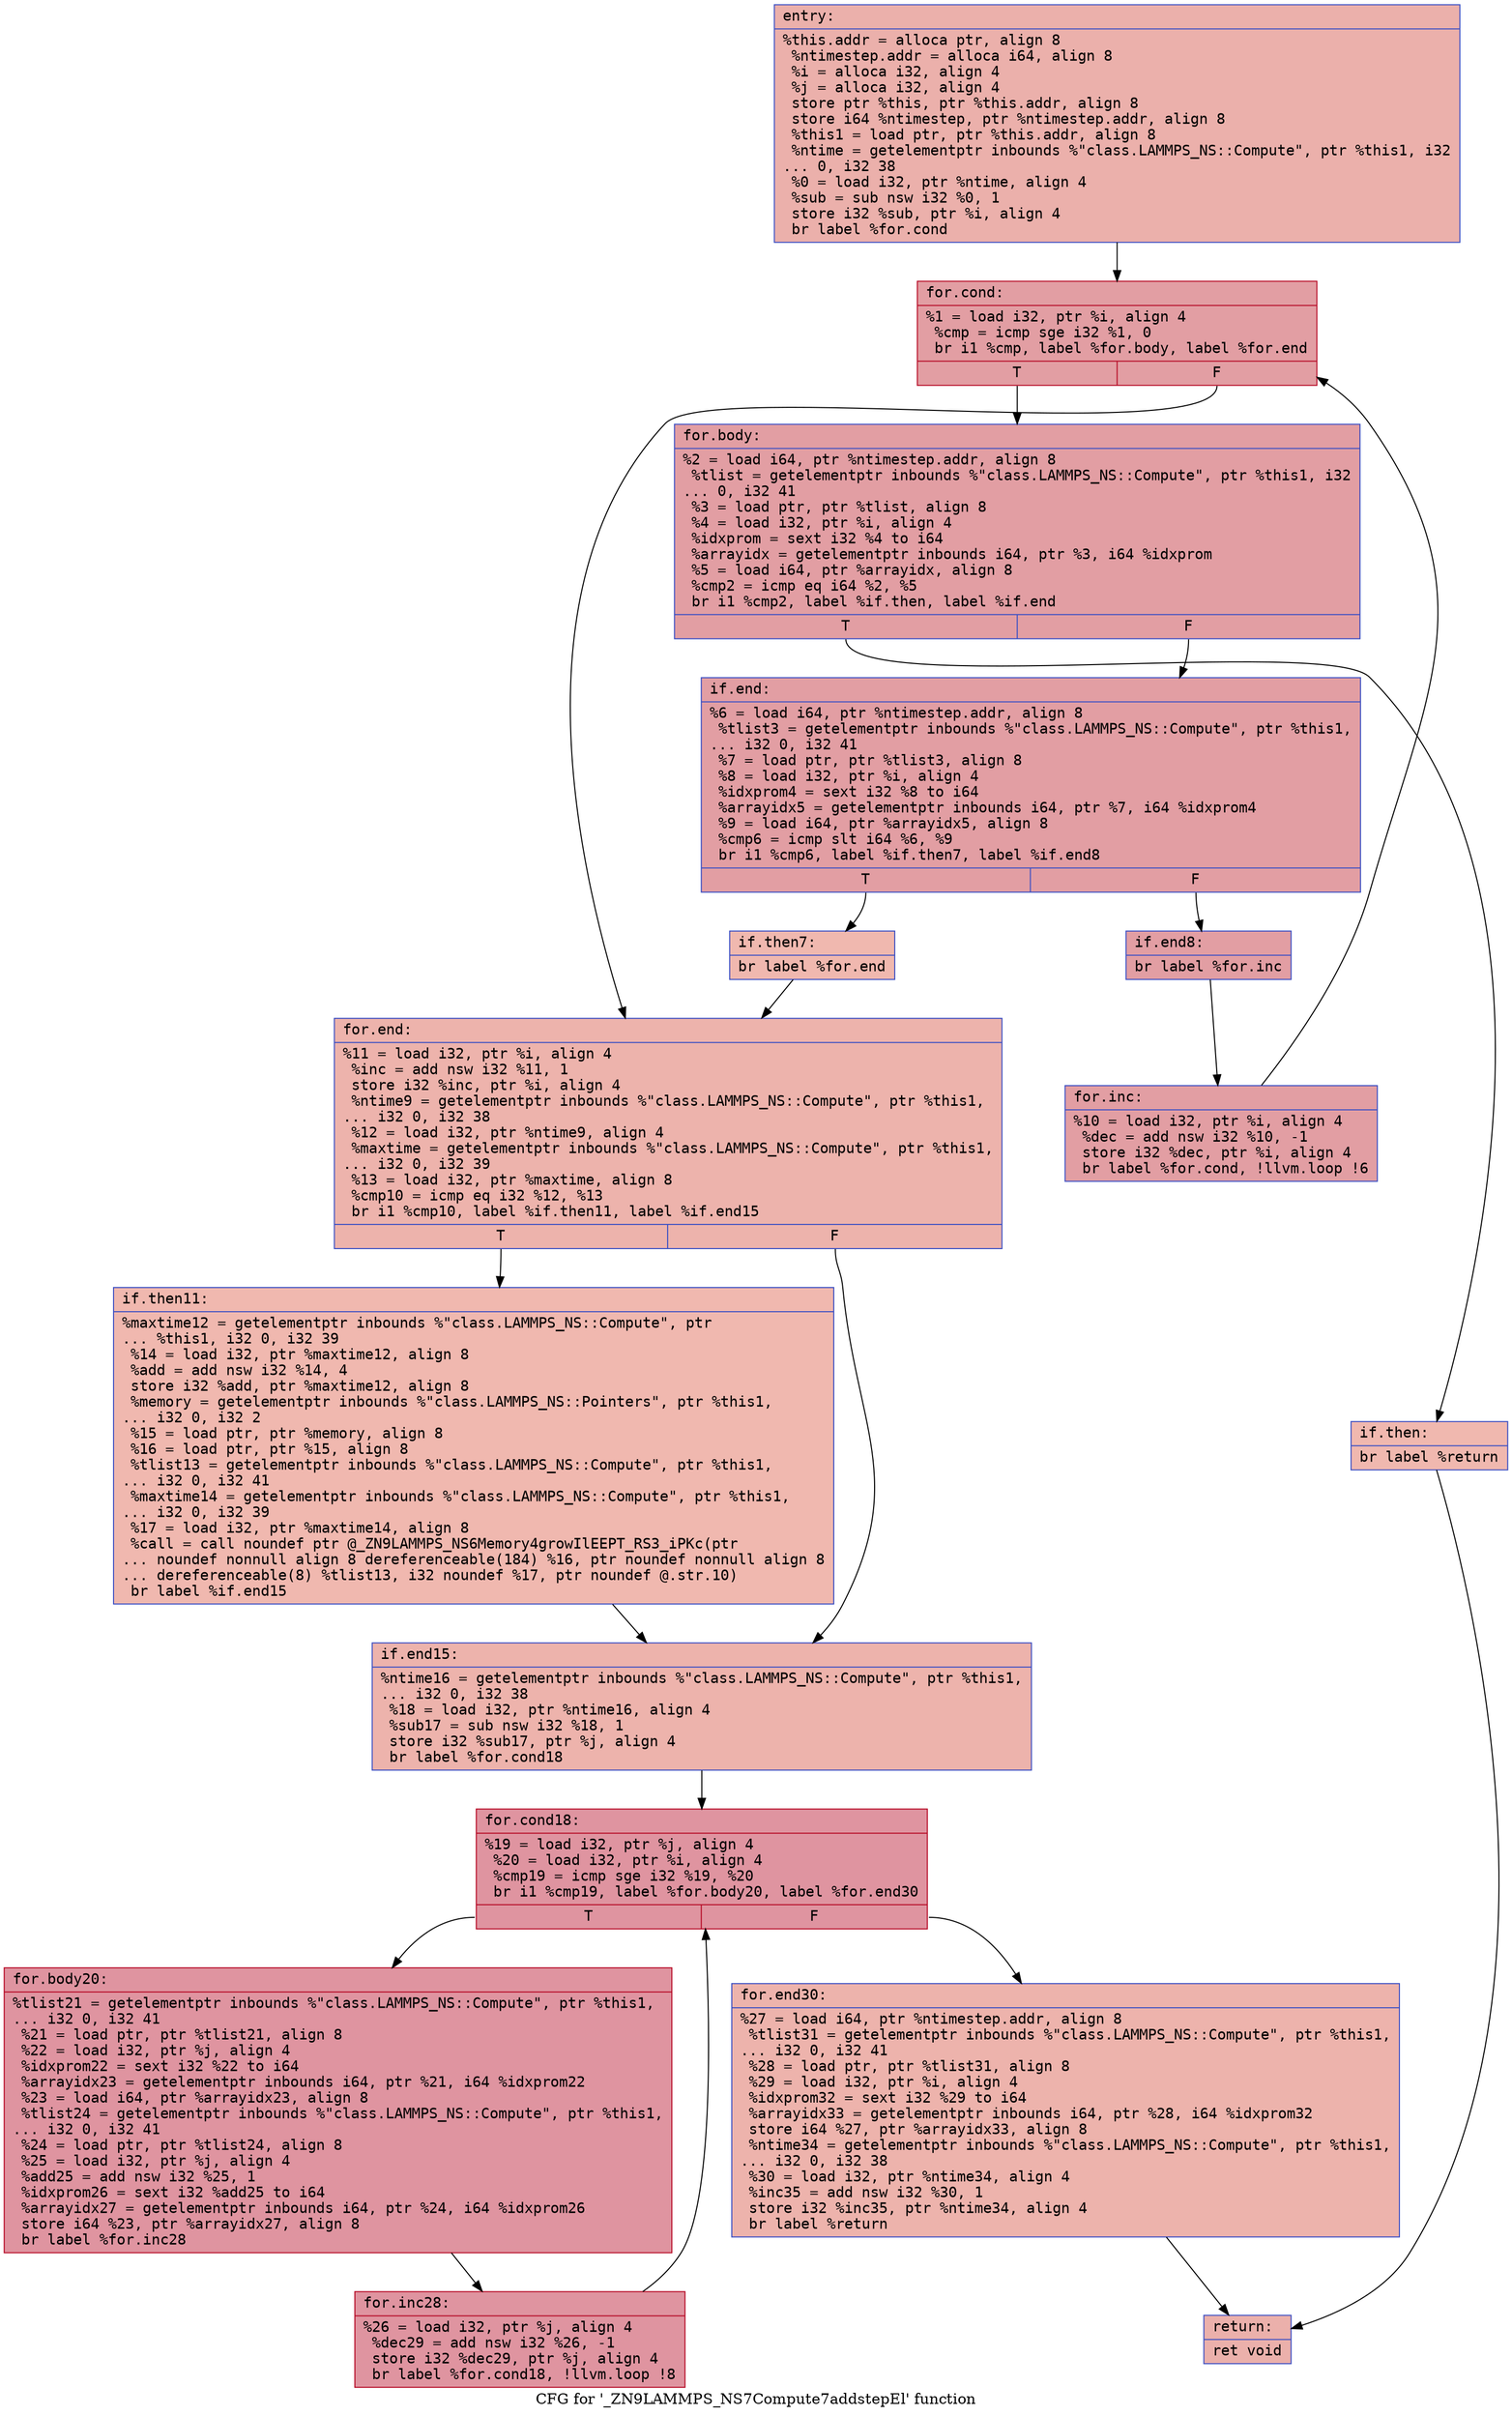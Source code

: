 digraph "CFG for '_ZN9LAMMPS_NS7Compute7addstepEl' function" {
	label="CFG for '_ZN9LAMMPS_NS7Compute7addstepEl' function";

	Node0x5633babca620 [shape=record,color="#3d50c3ff", style=filled, fillcolor="#d24b4070" fontname="Courier",label="{entry:\l|  %this.addr = alloca ptr, align 8\l  %ntimestep.addr = alloca i64, align 8\l  %i = alloca i32, align 4\l  %j = alloca i32, align 4\l  store ptr %this, ptr %this.addr, align 8\l  store i64 %ntimestep, ptr %ntimestep.addr, align 8\l  %this1 = load ptr, ptr %this.addr, align 8\l  %ntime = getelementptr inbounds %\"class.LAMMPS_NS::Compute\", ptr %this1, i32\l... 0, i32 38\l  %0 = load i32, ptr %ntime, align 4\l  %sub = sub nsw i32 %0, 1\l  store i32 %sub, ptr %i, align 4\l  br label %for.cond\l}"];
	Node0x5633babca620 -> Node0x5633babcad50[tooltip="entry -> for.cond\nProbability 100.00%" ];
	Node0x5633babcad50 [shape=record,color="#b70d28ff", style=filled, fillcolor="#be242e70" fontname="Courier",label="{for.cond:\l|  %1 = load i32, ptr %i, align 4\l  %cmp = icmp sge i32 %1, 0\l  br i1 %cmp, label %for.body, label %for.end\l|{<s0>T|<s1>F}}"];
	Node0x5633babcad50:s0 -> Node0x5633babcaf70[tooltip="for.cond -> for.body\nProbability 96.88%" ];
	Node0x5633babcad50:s1 -> Node0x5633babca4f0[tooltip="for.cond -> for.end\nProbability 3.12%" ];
	Node0x5633babcaf70 [shape=record,color="#3d50c3ff", style=filled, fillcolor="#be242e70" fontname="Courier",label="{for.body:\l|  %2 = load i64, ptr %ntimestep.addr, align 8\l  %tlist = getelementptr inbounds %\"class.LAMMPS_NS::Compute\", ptr %this1, i32\l... 0, i32 41\l  %3 = load ptr, ptr %tlist, align 8\l  %4 = load i32, ptr %i, align 4\l  %idxprom = sext i32 %4 to i64\l  %arrayidx = getelementptr inbounds i64, ptr %3, i64 %idxprom\l  %5 = load i64, ptr %arrayidx, align 8\l  %cmp2 = icmp eq i64 %2, %5\l  br i1 %cmp2, label %if.then, label %if.end\l|{<s0>T|<s1>F}}"];
	Node0x5633babcaf70:s0 -> Node0x5633babcb6c0[tooltip="for.body -> if.then\nProbability 3.12%" ];
	Node0x5633babcaf70:s1 -> Node0x5633babcb730[tooltip="for.body -> if.end\nProbability 96.88%" ];
	Node0x5633babcb6c0 [shape=record,color="#3d50c3ff", style=filled, fillcolor="#dc5d4a70" fontname="Courier",label="{if.then:\l|  br label %return\l}"];
	Node0x5633babcb6c0 -> Node0x5633babcb850[tooltip="if.then -> return\nProbability 100.00%" ];
	Node0x5633babcb730 [shape=record,color="#3d50c3ff", style=filled, fillcolor="#be242e70" fontname="Courier",label="{if.end:\l|  %6 = load i64, ptr %ntimestep.addr, align 8\l  %tlist3 = getelementptr inbounds %\"class.LAMMPS_NS::Compute\", ptr %this1,\l... i32 0, i32 41\l  %7 = load ptr, ptr %tlist3, align 8\l  %8 = load i32, ptr %i, align 4\l  %idxprom4 = sext i32 %8 to i64\l  %arrayidx5 = getelementptr inbounds i64, ptr %7, i64 %idxprom4\l  %9 = load i64, ptr %arrayidx5, align 8\l  %cmp6 = icmp slt i64 %6, %9\l  br i1 %cmp6, label %if.then7, label %if.end8\l|{<s0>T|<s1>F}}"];
	Node0x5633babcb730:s0 -> Node0x5633babcaff0[tooltip="if.end -> if.then7\nProbability 3.12%" ];
	Node0x5633babcb730:s1 -> Node0x5633babcb070[tooltip="if.end -> if.end8\nProbability 96.88%" ];
	Node0x5633babcaff0 [shape=record,color="#3d50c3ff", style=filled, fillcolor="#dc5d4a70" fontname="Courier",label="{if.then7:\l|  br label %for.end\l}"];
	Node0x5633babcaff0 -> Node0x5633babca4f0[tooltip="if.then7 -> for.end\nProbability 100.00%" ];
	Node0x5633babcb070 [shape=record,color="#3d50c3ff", style=filled, fillcolor="#be242e70" fontname="Courier",label="{if.end8:\l|  br label %for.inc\l}"];
	Node0x5633babcb070 -> Node0x5633babcb140[tooltip="if.end8 -> for.inc\nProbability 100.00%" ];
	Node0x5633babcb140 [shape=record,color="#3d50c3ff", style=filled, fillcolor="#be242e70" fontname="Courier",label="{for.inc:\l|  %10 = load i32, ptr %i, align 4\l  %dec = add nsw i32 %10, -1\l  store i32 %dec, ptr %i, align 4\l  br label %for.cond, !llvm.loop !6\l}"];
	Node0x5633babcb140 -> Node0x5633babcad50[tooltip="for.inc -> for.cond\nProbability 100.00%" ];
	Node0x5633babca4f0 [shape=record,color="#3d50c3ff", style=filled, fillcolor="#d6524470" fontname="Courier",label="{for.end:\l|  %11 = load i32, ptr %i, align 4\l  %inc = add nsw i32 %11, 1\l  store i32 %inc, ptr %i, align 4\l  %ntime9 = getelementptr inbounds %\"class.LAMMPS_NS::Compute\", ptr %this1,\l... i32 0, i32 38\l  %12 = load i32, ptr %ntime9, align 4\l  %maxtime = getelementptr inbounds %\"class.LAMMPS_NS::Compute\", ptr %this1,\l... i32 0, i32 39\l  %13 = load i32, ptr %maxtime, align 8\l  %cmp10 = icmp eq i32 %12, %13\l  br i1 %cmp10, label %if.then11, label %if.end15\l|{<s0>T|<s1>F}}"];
	Node0x5633babca4f0:s0 -> Node0x5633babccb10[tooltip="for.end -> if.then11\nProbability 50.00%" ];
	Node0x5633babca4f0:s1 -> Node0x5633babccb90[tooltip="for.end -> if.end15\nProbability 50.00%" ];
	Node0x5633babccb10 [shape=record,color="#3d50c3ff", style=filled, fillcolor="#dc5d4a70" fontname="Courier",label="{if.then11:\l|  %maxtime12 = getelementptr inbounds %\"class.LAMMPS_NS::Compute\", ptr\l... %this1, i32 0, i32 39\l  %14 = load i32, ptr %maxtime12, align 8\l  %add = add nsw i32 %14, 4\l  store i32 %add, ptr %maxtime12, align 8\l  %memory = getelementptr inbounds %\"class.LAMMPS_NS::Pointers\", ptr %this1,\l... i32 0, i32 2\l  %15 = load ptr, ptr %memory, align 8\l  %16 = load ptr, ptr %15, align 8\l  %tlist13 = getelementptr inbounds %\"class.LAMMPS_NS::Compute\", ptr %this1,\l... i32 0, i32 41\l  %maxtime14 = getelementptr inbounds %\"class.LAMMPS_NS::Compute\", ptr %this1,\l... i32 0, i32 39\l  %17 = load i32, ptr %maxtime14, align 8\l  %call = call noundef ptr @_ZN9LAMMPS_NS6Memory4growIlEEPT_RS3_iPKc(ptr\l... noundef nonnull align 8 dereferenceable(184) %16, ptr noundef nonnull align 8\l... dereferenceable(8) %tlist13, i32 noundef %17, ptr noundef @.str.10)\l  br label %if.end15\l}"];
	Node0x5633babccb10 -> Node0x5633babccb90[tooltip="if.then11 -> if.end15\nProbability 100.00%" ];
	Node0x5633babccb90 [shape=record,color="#3d50c3ff", style=filled, fillcolor="#d6524470" fontname="Courier",label="{if.end15:\l|  %ntime16 = getelementptr inbounds %\"class.LAMMPS_NS::Compute\", ptr %this1,\l... i32 0, i32 38\l  %18 = load i32, ptr %ntime16, align 4\l  %sub17 = sub nsw i32 %18, 1\l  store i32 %sub17, ptr %j, align 4\l  br label %for.cond18\l}"];
	Node0x5633babccb90 -> Node0x5633babcd8f0[tooltip="if.end15 -> for.cond18\nProbability 100.00%" ];
	Node0x5633babcd8f0 [shape=record,color="#b70d28ff", style=filled, fillcolor="#b70d2870" fontname="Courier",label="{for.cond18:\l|  %19 = load i32, ptr %j, align 4\l  %20 = load i32, ptr %i, align 4\l  %cmp19 = icmp sge i32 %19, %20\l  br i1 %cmp19, label %for.body20, label %for.end30\l|{<s0>T|<s1>F}}"];
	Node0x5633babcd8f0:s0 -> Node0x5633babcdb60[tooltip="for.cond18 -> for.body20\nProbability 96.88%" ];
	Node0x5633babcd8f0:s1 -> Node0x5633babcdbe0[tooltip="for.cond18 -> for.end30\nProbability 3.12%" ];
	Node0x5633babcdb60 [shape=record,color="#b70d28ff", style=filled, fillcolor="#b70d2870" fontname="Courier",label="{for.body20:\l|  %tlist21 = getelementptr inbounds %\"class.LAMMPS_NS::Compute\", ptr %this1,\l... i32 0, i32 41\l  %21 = load ptr, ptr %tlist21, align 8\l  %22 = load i32, ptr %j, align 4\l  %idxprom22 = sext i32 %22 to i64\l  %arrayidx23 = getelementptr inbounds i64, ptr %21, i64 %idxprom22\l  %23 = load i64, ptr %arrayidx23, align 8\l  %tlist24 = getelementptr inbounds %\"class.LAMMPS_NS::Compute\", ptr %this1,\l... i32 0, i32 41\l  %24 = load ptr, ptr %tlist24, align 8\l  %25 = load i32, ptr %j, align 4\l  %add25 = add nsw i32 %25, 1\l  %idxprom26 = sext i32 %add25 to i64\l  %arrayidx27 = getelementptr inbounds i64, ptr %24, i64 %idxprom26\l  store i64 %23, ptr %arrayidx27, align 8\l  br label %for.inc28\l}"];
	Node0x5633babcdb60 -> Node0x5633babce8a0[tooltip="for.body20 -> for.inc28\nProbability 100.00%" ];
	Node0x5633babce8a0 [shape=record,color="#b70d28ff", style=filled, fillcolor="#b70d2870" fontname="Courier",label="{for.inc28:\l|  %26 = load i32, ptr %j, align 4\l  %dec29 = add nsw i32 %26, -1\l  store i32 %dec29, ptr %j, align 4\l  br label %for.cond18, !llvm.loop !8\l}"];
	Node0x5633babce8a0 -> Node0x5633babcd8f0[tooltip="for.inc28 -> for.cond18\nProbability 100.00%" ];
	Node0x5633babcdbe0 [shape=record,color="#3d50c3ff", style=filled, fillcolor="#d6524470" fontname="Courier",label="{for.end30:\l|  %27 = load i64, ptr %ntimestep.addr, align 8\l  %tlist31 = getelementptr inbounds %\"class.LAMMPS_NS::Compute\", ptr %this1,\l... i32 0, i32 41\l  %28 = load ptr, ptr %tlist31, align 8\l  %29 = load i32, ptr %i, align 4\l  %idxprom32 = sext i32 %29 to i64\l  %arrayidx33 = getelementptr inbounds i64, ptr %28, i64 %idxprom32\l  store i64 %27, ptr %arrayidx33, align 8\l  %ntime34 = getelementptr inbounds %\"class.LAMMPS_NS::Compute\", ptr %this1,\l... i32 0, i32 38\l  %30 = load i32, ptr %ntime34, align 4\l  %inc35 = add nsw i32 %30, 1\l  store i32 %inc35, ptr %ntime34, align 4\l  br label %return\l}"];
	Node0x5633babcdbe0 -> Node0x5633babcb850[tooltip="for.end30 -> return\nProbability 100.00%" ];
	Node0x5633babcb850 [shape=record,color="#3d50c3ff", style=filled, fillcolor="#d24b4070" fontname="Courier",label="{return:\l|  ret void\l}"];
}
